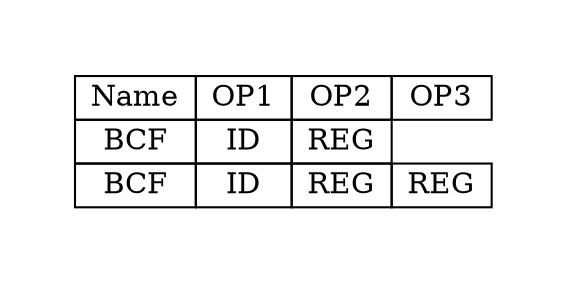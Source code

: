 digraph{
graph [pad="0.5", nodesep="0.5", ranksep="2" ]
node [shape=plain]
Foo [label=<
<table border="0" cellborder="1" cellspacing="0">
<tr><td> Name </td> <td> OP1 </td><td> OP2 </td><td> OP3 </td> </tr>
<tr><td> BCF </td><td> ID </td><td> REG </td> </tr>
<tr><td> BCF </td><td> ID </td><td> REG </td><td> REG </td> </tr>
</table>>];
}
